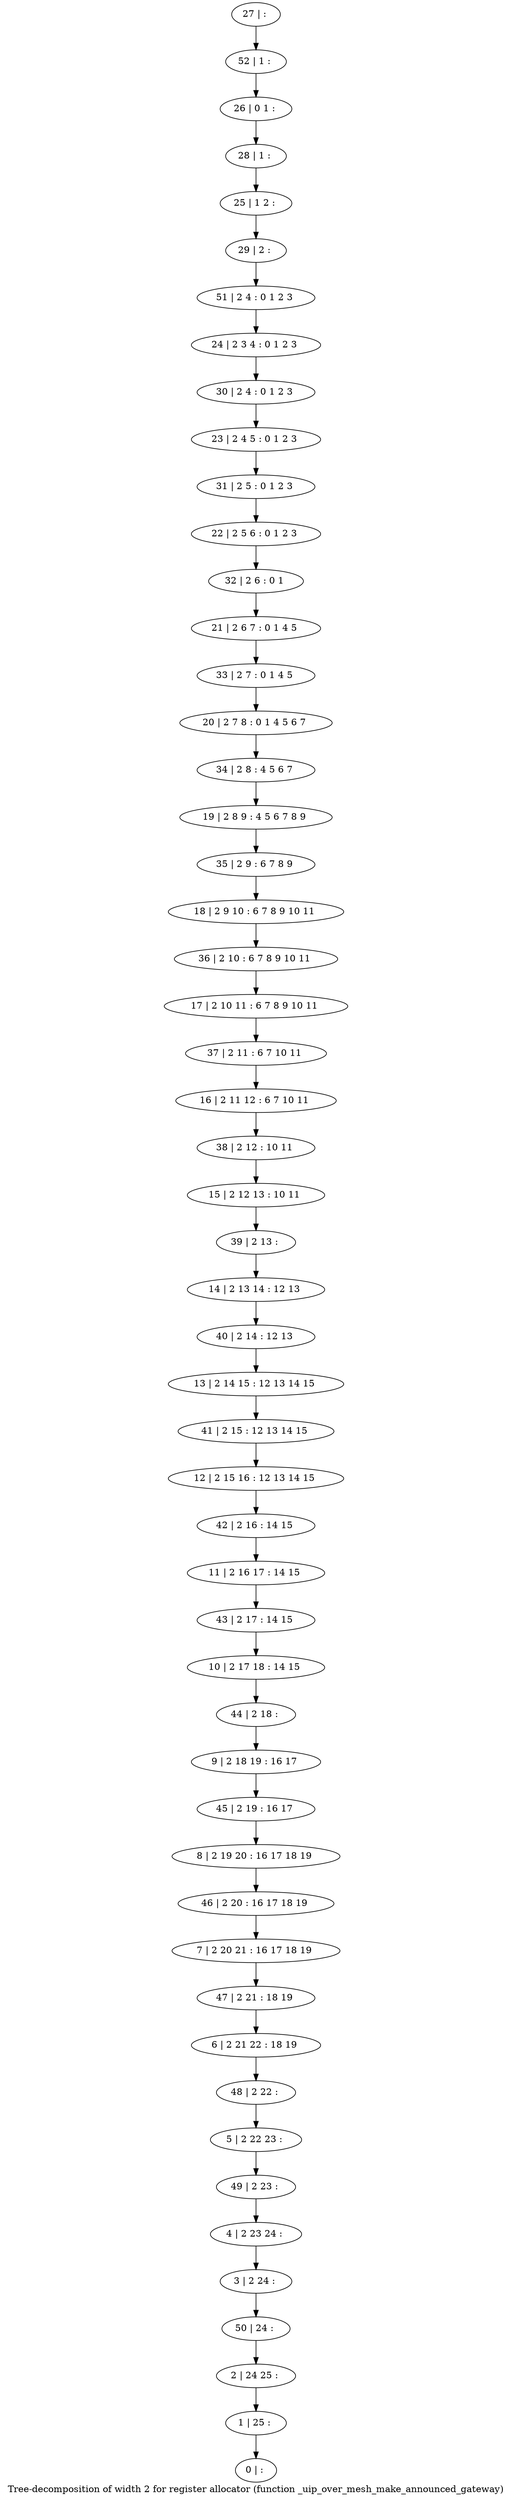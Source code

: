 digraph G {
graph [label="Tree-decomposition of width 2 for register allocator (function _uip_over_mesh_make_announced_gateway)"]
0[label="0 | : "];
1[label="1 | 25 : "];
2[label="2 | 24 25 : "];
3[label="3 | 2 24 : "];
4[label="4 | 2 23 24 : "];
5[label="5 | 2 22 23 : "];
6[label="6 | 2 21 22 : 18 19 "];
7[label="7 | 2 20 21 : 16 17 18 19 "];
8[label="8 | 2 19 20 : 16 17 18 19 "];
9[label="9 | 2 18 19 : 16 17 "];
10[label="10 | 2 17 18 : 14 15 "];
11[label="11 | 2 16 17 : 14 15 "];
12[label="12 | 2 15 16 : 12 13 14 15 "];
13[label="13 | 2 14 15 : 12 13 14 15 "];
14[label="14 | 2 13 14 : 12 13 "];
15[label="15 | 2 12 13 : 10 11 "];
16[label="16 | 2 11 12 : 6 7 10 11 "];
17[label="17 | 2 10 11 : 6 7 8 9 10 11 "];
18[label="18 | 2 9 10 : 6 7 8 9 10 11 "];
19[label="19 | 2 8 9 : 4 5 6 7 8 9 "];
20[label="20 | 2 7 8 : 0 1 4 5 6 7 "];
21[label="21 | 2 6 7 : 0 1 4 5 "];
22[label="22 | 2 5 6 : 0 1 2 3 "];
23[label="23 | 2 4 5 : 0 1 2 3 "];
24[label="24 | 2 3 4 : 0 1 2 3 "];
25[label="25 | 1 2 : "];
26[label="26 | 0 1 : "];
27[label="27 | : "];
28[label="28 | 1 : "];
29[label="29 | 2 : "];
30[label="30 | 2 4 : 0 1 2 3 "];
31[label="31 | 2 5 : 0 1 2 3 "];
32[label="32 | 2 6 : 0 1 "];
33[label="33 | 2 7 : 0 1 4 5 "];
34[label="34 | 2 8 : 4 5 6 7 "];
35[label="35 | 2 9 : 6 7 8 9 "];
36[label="36 | 2 10 : 6 7 8 9 10 11 "];
37[label="37 | 2 11 : 6 7 10 11 "];
38[label="38 | 2 12 : 10 11 "];
39[label="39 | 2 13 : "];
40[label="40 | 2 14 : 12 13 "];
41[label="41 | 2 15 : 12 13 14 15 "];
42[label="42 | 2 16 : 14 15 "];
43[label="43 | 2 17 : 14 15 "];
44[label="44 | 2 18 : "];
45[label="45 | 2 19 : 16 17 "];
46[label="46 | 2 20 : 16 17 18 19 "];
47[label="47 | 2 21 : 18 19 "];
48[label="48 | 2 22 : "];
49[label="49 | 2 23 : "];
50[label="50 | 24 : "];
51[label="51 | 2 4 : 0 1 2 3 "];
52[label="52 | 1 : "];
27->52 ;
52->26 ;
26->28 ;
28->25 ;
25->29 ;
29->51 ;
51->24 ;
24->30 ;
30->23 ;
23->31 ;
31->22 ;
22->32 ;
32->21 ;
21->33 ;
33->20 ;
20->34 ;
34->19 ;
19->35 ;
35->18 ;
18->36 ;
36->17 ;
17->37 ;
37->16 ;
16->38 ;
38->15 ;
15->39 ;
39->14 ;
14->40 ;
40->13 ;
13->41 ;
41->12 ;
12->42 ;
42->11 ;
11->43 ;
43->10 ;
10->44 ;
44->9 ;
9->45 ;
45->8 ;
8->46 ;
46->7 ;
7->47 ;
47->6 ;
6->48 ;
48->5 ;
5->49 ;
49->4 ;
4->3 ;
3->50 ;
50->2 ;
2->1 ;
1->0 ;
}
